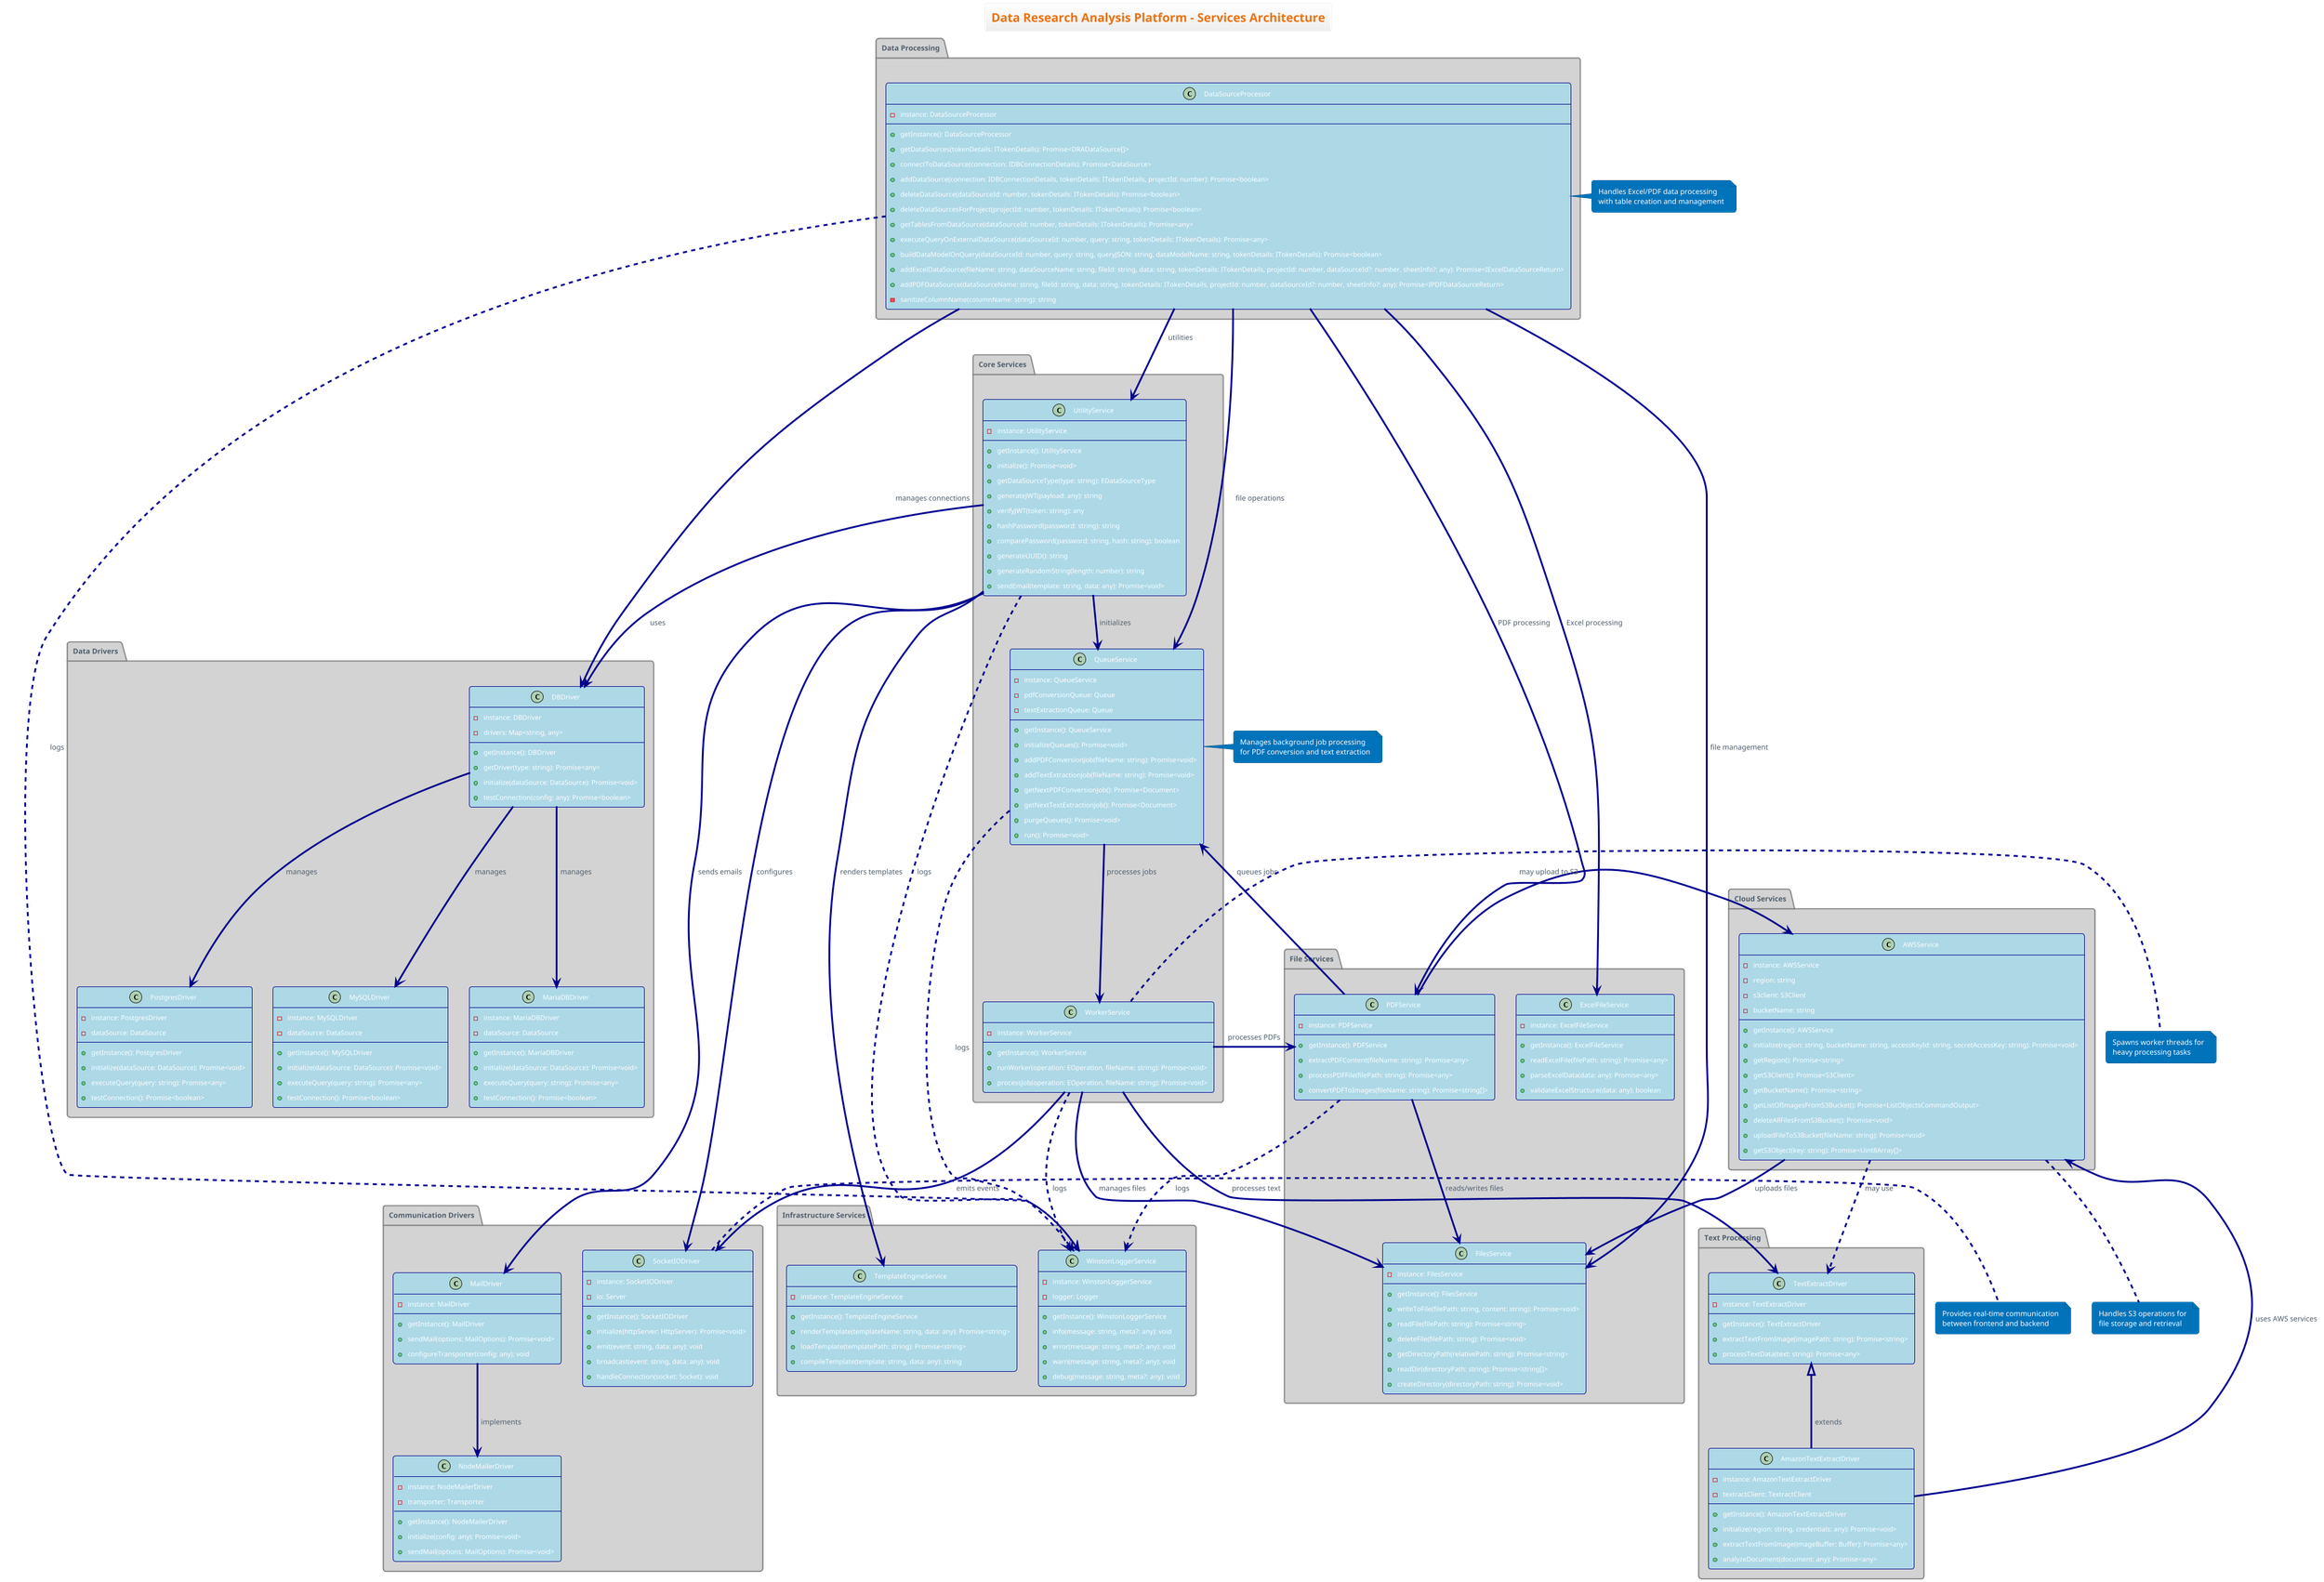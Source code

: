 @startuml Services_Architecture_Class_Diagram
!theme aws-orange
title Data Research Analysis Platform - Services Architecture

' Define styling
skinparam class {
    BackgroundColor LightBlue
    BorderColor DarkBlue
    ArrowColor DarkBlue
}
skinparam package {
    BackgroundColor LightGray
    BorderColor Gray
}

package "Core Services" {
    class UtilityService {
        -instance: UtilityService
        --
        +getInstance(): UtilityService
        +initialize(): Promise<void>
        +getDataSourceType(type: string): EDataSourceType
        +generateJWT(payload: any): string
        +verifyJWT(token: string): any
        +hashPassword(password: string): string
        +comparePassword(password: string, hash: string): boolean
        +generateUUID(): string
        +generateRandomString(length: number): string
        +sendEmail(template: string, data: any): Promise<void>
    }

    class QueueService {
        -instance: QueueService
        -pdfConversionQueue: Queue
        -textExtractionQueue: Queue
        --
        +getInstance(): QueueService
        +initializeQueues(): Promise<void>
        +addPDFConversionJob(fileName: string): Promise<void>
        +addTextExtractionJob(fileName: string): Promise<void>
        +getNextPDFConversionJob(): Promise<Document>
        +getNextTextExtractionJob(): Promise<Document>
        +purgeQueues(): Promise<void>
        +run(): Promise<void>
    }

    class WorkerService {
        -instance: WorkerService
        --
        +getInstance(): WorkerService
        +runWorker(operation: EOperation, fileName: string): Promise<void>
        +processJob(operation: EOperation, fileName: string): Promise<void>
    }
}

package "File Services" {
    class FilesService {
        -instance: FilesService
        --
        +getInstance(): FilesService
        +writeToFile(filePath: string, content: string): Promise<void>
        +readFile(filePath: string): Promise<string>
        +deleteFile(filePath: string): Promise<void>
        +getDirectoryPath(relativePath: string): Promise<string>
        +readDir(directoryPath: string): Promise<string[]>
        +createDirectory(directoryPath: string): Promise<void>
    }

    class PDFService {
        -instance: PDFService
        --
        +getInstance(): PDFService
        +extractPDFContent(fileName: string): Promise<any>
        +processPDFFile(filePath: string): Promise<any>
        +convertPDFToImages(fileName: string): Promise<string[]>
    }

    class ExcelFileService {
        -instance: ExcelFileService
        --
        +getInstance(): ExcelFileService
        +readExcelFile(filePath: string): Promise<any>
        +parseExcelData(data: any): Promise<any>
        +validateExcelStructure(data: any): boolean
    }
}

package "Cloud Services" {
    class AWSService {
        -instance: AWSService
        -region: string
        -s3client: S3Client
        -bucketName: string
        --
        +getInstance(): AWSService
        +initialize(region: string, bucketName: string, accessKeyId: string, secretAccessKey: string): Promise<void>
        +getRegion(): Promise<string>
        +getS3Client(): Promise<S3Client>
        +getBucketName(): Promise<string>
        +getListOfImagesFromS3Bucket(): Promise<ListObjectsCommandOutput>
        +deleteAllFilesFromS3Bucket(): Promise<void>
        +uploadFileToS3Bucket(fileName: string): Promise<void>
        +getS3Object(key: string): Promise<Uint8Array[]>
    }
}

package "Infrastructure Services" {
    class TemplateEngineService {
        -instance: TemplateEngineService
        --
        +getInstance(): TemplateEngineService
        +renderTemplate(templateName: string, data: any): Promise<string>
        +loadTemplate(templatePath: string): Promise<string>
        +compileTemplate(template: string, data: any): string
    }

    class WinstonLoggerService {
        -instance: WinstonLoggerService
        -logger: Logger
        --
        +getInstance(): WinstonLoggerService
        +info(message: string, meta?: any): void
        +error(message: string, meta?: any): void
        +warn(message: string, meta?: any): void
        +debug(message: string, meta?: any): void
    }
}

package "Data Drivers" {
    class DBDriver {
        -instance: DBDriver
        -drivers: Map<string, any>
        --
        +getInstance(): DBDriver
        +getDriver(type: string): Promise<any>
        +initialize(dataSource: DataSource): Promise<void>
        +testConnection(config: any): Promise<boolean>
    }

    class PostgresDriver {
        -instance: PostgresDriver
        -dataSource: DataSource
        --
        +getInstance(): PostgresDriver
        +initialize(dataSource: DataSource): Promise<void>
        +executeQuery(query: string): Promise<any>
        +testConnection(): Promise<boolean>
    }

    class MySQLDriver {
        -instance: MySQLDriver
        -dataSource: DataSource
        --
        +getInstance(): MySQLDriver
        +initialize(dataSource: DataSource): Promise<void>
        +executeQuery(query: string): Promise<any>
        +testConnection(): Promise<boolean>
    }

    class MariaDBDriver {
        -instance: MariaDBDriver
        -dataSource: DataSource
        --
        +getInstance(): MariaDBDriver
        +initialize(dataSource: DataSource): Promise<void>
        +executeQuery(query: string): Promise<any>
        +testConnection(): Promise<boolean>
    }
}

package "Communication Drivers" {
    class SocketIODriver {
        -instance: SocketIODriver
        -io: Server
        --
        +getInstance(): SocketIODriver
        +initialize(httpServer: HttpServer): Promise<void>
        +emit(event: string, data: any): void
        +broadcast(event: string, data: any): void
        +handleConnection(socket: Socket): void
    }

    class MailDriver {
        -instance: MailDriver
        --
        +getInstance(): MailDriver
        +sendMail(options: MailOptions): Promise<void>
        +configureTransporter(config: any): void
    }

    class NodeMailerDriver {
        -instance: NodeMailerDriver
        -transporter: Transporter
        --
        +getInstance(): NodeMailerDriver
        +initialize(config: any): Promise<void>
        +sendMail(options: MailOptions): Promise<void>
    }
}

package "Data Processing" {
    class DataSourceProcessor {
        -instance: DataSourceProcessor
        --
        +getInstance(): DataSourceProcessor
        +getDataSources(tokenDetails: ITokenDetails): Promise<DRADataSource[]>
        +connectToDataSource(connection: IDBConnectionDetails): Promise<DataSource>
        +addDataSource(connection: IDBConnectionDetails, tokenDetails: ITokenDetails, projectId: number): Promise<boolean>
        +deleteDataSource(dataSourceId: number, tokenDetails: ITokenDetails): Promise<boolean>
        +deleteDataSourcesForProject(projectId: number, tokenDetails: ITokenDetails): Promise<boolean>
        +getTablesFromDataSource(dataSourceId: number, tokenDetails: ITokenDetails): Promise<any>
        +executeQueryOnExternalDataSource(dataSourceId: number, query: string, tokenDetails: ITokenDetails): Promise<any>
        +buildDataModelOnQuery(dataSourceId: number, query: string, queryJSON: string, dataModelName: string, tokenDetails: ITokenDetails): Promise<boolean>
        +addExcelDataSource(fileName: string, dataSourceName: string, fileId: string, data: string, tokenDetails: ITokenDetails, projectId: number, dataSourceId?: number, sheetInfo?: any): Promise<IExcelDataSourceReturn>
        +addPDFDataSource(dataSourceName: string, fileId: string, data: string, tokenDetails: ITokenDetails, projectId: number, dataSourceId?: number, sheetInfo?: any): Promise<IPDFDataSourceReturn>
        -sanitizeColumnName(columnName: string): string
    }
}

package "Text Processing" {
    class TextExtractDriver {
        -instance: TextExtractDriver
        --
        +getInstance(): TextExtractDriver
        +extractTextFromImage(imagePath: string): Promise<string>
        +processTextData(text: string): Promise<any>
    }

    class AmazonTextExtractDriver {
        -instance: AmazonTextExtractDriver
        -textractClient: TextractClient
        --
        +getInstance(): AmazonTextExtractDriver
        +initialize(region: string, credentials: any): Promise<void>
        +extractTextFromImage(imageBuffer: Buffer): Promise<any>
        +analyzeDocument(document: any): Promise<any>
    }
}

' Service Dependencies
UtilityService --> DBDriver : uses
UtilityService --> QueueService : initializes
UtilityService --> SocketIODriver : configures

QueueService --> WorkerService : processes jobs
WorkerService --> FilesService : manages files
WorkerService --> SocketIODriver : emits events
WorkerService --> PDFService : processes PDFs

PDFService --> FilesService : reads/writes files
PDFService --> QueueService : queues jobs

DataSourceProcessor --> DBDriver : manages connections
DataSourceProcessor --> UtilityService : utilities
DataSourceProcessor --> QueueService : file operations
DataSourceProcessor --> FilesService : file management
DataSourceProcessor --> ExcelFileService : Excel processing
DataSourceProcessor --> PDFService : PDF processing

AWSService --> FilesService : uploads files
AWSService ..> TextExtractDriver : may use

DBDriver --> PostgresDriver : manages
DBDriver --> MySQLDriver : manages
DBDriver --> MariaDBDriver : manages

MailDriver --> NodeMailerDriver : implements
UtilityService --> MailDriver : sends emails
UtilityService --> TemplateEngineService : renders templates

TextExtractDriver <|-- AmazonTextExtractDriver : extends
AmazonTextExtractDriver --> AWSService : uses AWS services

WorkerService --> TextExtractDriver : processes text
PDFService --> AWSService : may upload to S3

' All services use logging
UtilityService ..> WinstonLoggerService : logs
QueueService ..> WinstonLoggerService : logs
WorkerService ..> WinstonLoggerService : logs
PDFService ..> WinstonLoggerService : logs
DataSourceProcessor ..> WinstonLoggerService : logs

note right of QueueService : Manages background job processing\nfor PDF conversion and text extraction

note right of WorkerService : Spawns worker threads for\nheavy processing tasks

note right of SocketIODriver : Provides real-time communication\nbetween frontend and backend

note right of DataSourceProcessor : Handles Excel/PDF data processing\nwith table creation and management

note bottom of AWSService : Handles S3 operations for\nfile storage and retrieval

@enduml